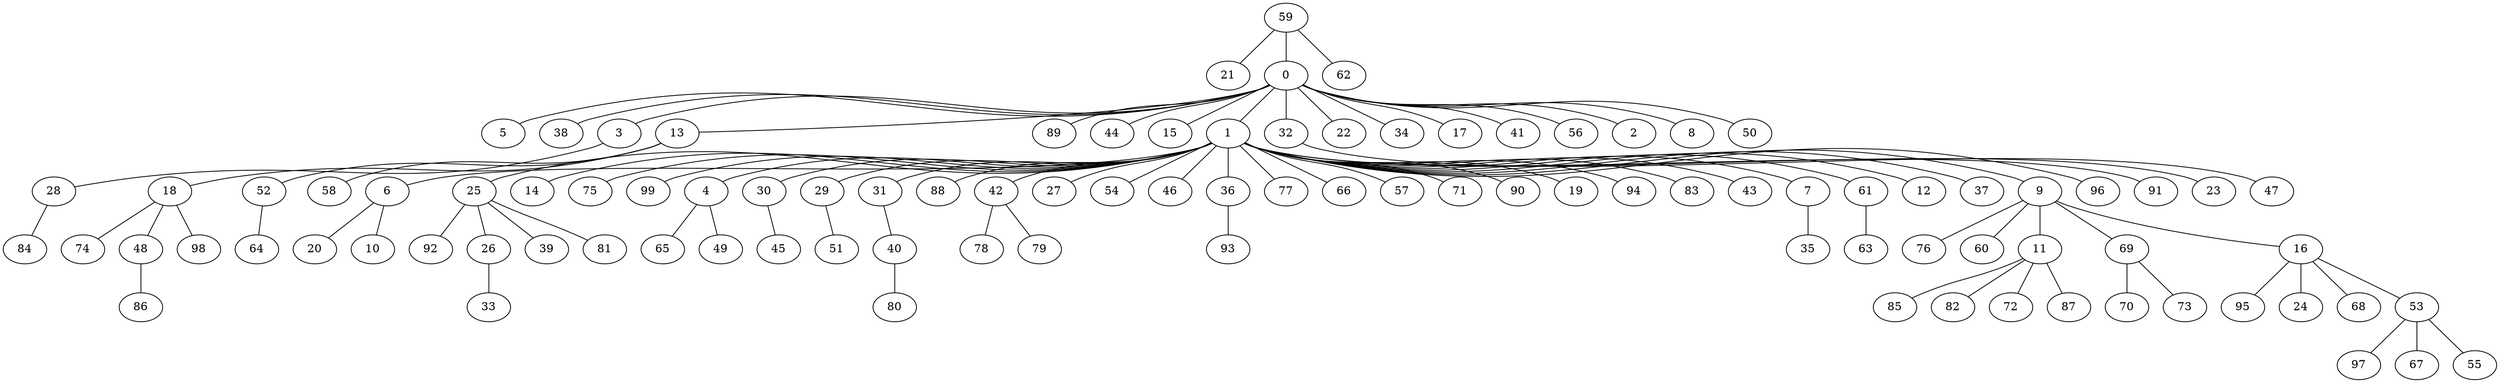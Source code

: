 graph G {
"76";
"59";
"6";
"86";
"65";
"25";
"14";
"70";
"5";
"92";
"75";
"60";
"93";
"85";
"38";
"26";
"40";
"99";
"21";
"3";
"4";
"74";
"13";
"30";
"29";
"31";
"45";
"49";
"88";
"42";
"47";
"28";
"18";
"27";
"78";
"11";
"52";
"73";
"54";
"84";
"89";
"95";
"44";
"39";
"46";
"36";
"77";
"15";
"35";
"82";
"66";
"57";
"1";
"71";
"69";
"32";
"20";
"0";
"90";
"48";
"22";
"16";
"19";
"51";
"94";
"24";
"98";
"34";
"83";
"43";
"63";
"33";
"80";
"68";
"7";
"79";
"97";
"17";
"67";
"64";
"41";
"72";
"61";
"12";
"37";
"81";
"62";
"10";
"87";
"9";
"56";
"2";
"96";
"91";
"55";
"53";
"8";
"23";
"58";
"50";
    "1" -- "37";
    "25" -- "39";
    "28" -- "84";
    "1" -- "12";
    "0" -- "2";
    "1" -- "36";
    "13" -- "58";
    "1" -- "57";
    "9" -- "76";
    "25" -- "81";
    "11" -- "82";
    "1" -- "96";
    "1" -- "99";
    "1" -- "31";
    "29" -- "51";
    "6" -- "20";
    "16" -- "68";
    "0" -- "5";
    "0" -- "41";
    "1" -- "14";
    "1" -- "19";
    "1" -- "9";
    "31" -- "40";
    "1" -- "6";
    "42" -- "79";
    "0" -- "8";
    "1" -- "90";
    "52" -- "64";
    "0" -- "17";
    "18" -- "48";
    "25" -- "92";
    "16" -- "24";
    "13" -- "52";
    "1" -- "71";
    "9" -- "60";
    "1" -- "43";
    "9" -- "11";
    "13" -- "18";
    "1" -- "30";
    "1" -- "29";
    "1" -- "61";
    "42" -- "78";
    "16" -- "95";
    "9" -- "16";
    "1" -- "27";
    "1" -- "94";
    "0" -- "89";
    "7" -- "35";
    "69" -- "70";
    "30" -- "45";
    "0" -- "22";
    "53" -- "67";
    "61" -- "63";
    "11" -- "87";
    "59" -- "21";
    "53" -- "55";
    "4" -- "65";
    "25" -- "26";
    "0" -- "15";
    "18" -- "74";
    "3" -- "28";
    "1" -- "83";
    "0" -- "56";
    "1" -- "66";
    "0" -- "34";
    "1" -- "4";
    "6" -- "10";
    "53" -- "97";
    "1" -- "23";
    "4" -- "49";
    "1" -- "7";
    "1" -- "54";
    "0" -- "3";
    "1" -- "25";
    "18" -- "98";
    "40" -- "80";
    "0" -- "1";
    "36" -- "93";
    "26" -- "33";
    "9" -- "69";
    "0" -- "13";
    "1" -- "46";
    "1" -- "91";
    "1" -- "88";
    "69" -- "73";
    "48" -- "86";
    "59" -- "62";
    "16" -- "53";
    "1" -- "77";
    "59" -- "0";
    "1" -- "75";
    "0" -- "32";
    "11" -- "72";
    "0" -- "44";
    "32" -- "47";
    "0" -- "50";
    "0" -- "38";
    "1" -- "42";
    "11" -- "85";
}
